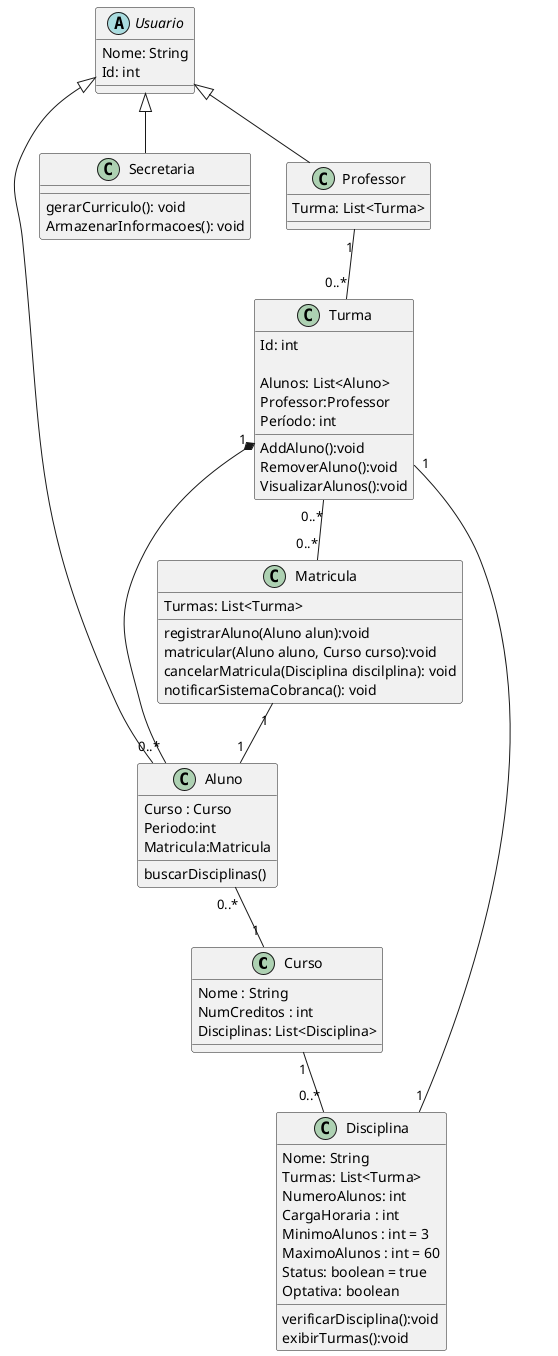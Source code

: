@startuml
class  Curso{
     Nome : String
     NumCreditos : int
     Disciplinas: List<Disciplina>
    
}
class  Aluno{
 Curso : Curso
 Periodo:int 
 Matricula:Matricula
 buscarDisciplinas()  

}
class  Turma{
    Id: int
   
    Alunos: List<Aluno>
    AddAluno():void
    RemoverAluno():void
    Professor:Professor
    Período: int
    VisualizarAlunos():void

}
class  Secretaria
{
    
    gerarCurriculo(): void
    ArmazenarInformacoes(): void
    
}
class  Professor
{
    Turma: List<Turma>
    

}
class  Disciplina{
    Nome: String
    Turmas: List<Turma>
    NumeroAlunos: int
    CargaHoraria : int
    MinimoAlunos : int = 3
    MaximoAlunos : int = 60
    Status: boolean = true
    Optativa: boolean
    verificarDisciplina():void
    exibirTurmas():void
}
class Matricula{
    
    Turmas: List<Turma>
    registrarAluno(Aluno alun):void
    matricular(Aluno aluno, Curso curso):void
    cancelarMatricula(Disciplina discilplina): void
    notificarSistemaCobranca(): void
    
}

abstract class Usuario{
    Nome: String
    Id: int
}

Turma "1" -- "1"Disciplina
Professor "1"-- "0..*" Turma
Matricula "1" -- "1" Aluno
Turma "1" *-- "0..*"Aluno
Curso "1"-- "0..*"Disciplina
Usuario <|-- Aluno
Usuario <|-- Professor
Usuario <|-- Secretaria
Turma "0..*" -- "0..*"Matricula
Aluno "0..*"--"1"Curso

@enduml